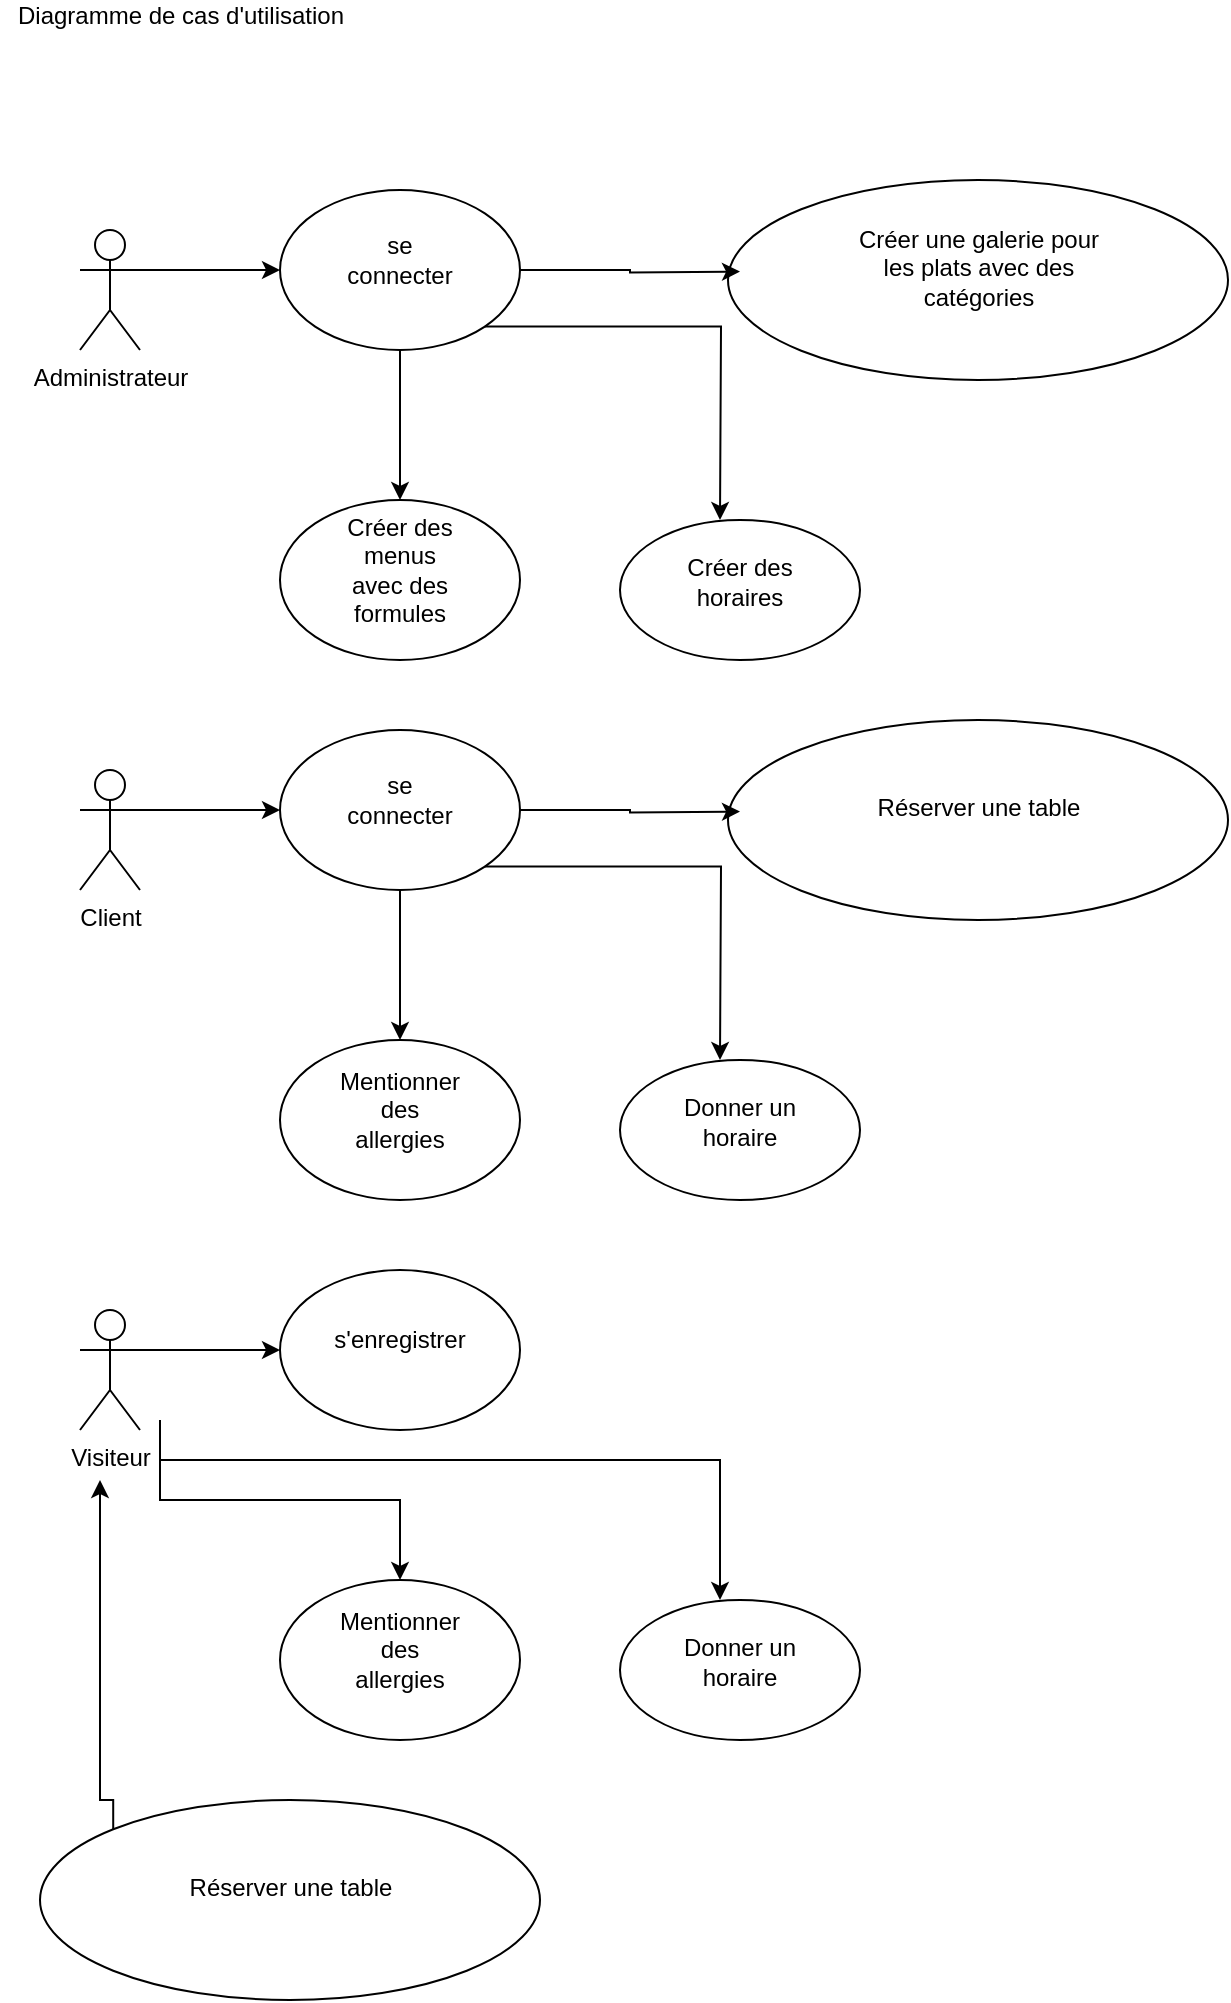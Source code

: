 <mxfile version="20.7.4" type="github">
  <diagram id="4P2TpbgXzhP-4KFeG8Nv" name="Page-1">
    <mxGraphModel dx="1231" dy="568" grid="1" gridSize="10" guides="1" tooltips="1" connect="1" arrows="1" fold="1" page="1" pageScale="1" pageWidth="827" pageHeight="1169" math="0" shadow="0">
      <root>
        <mxCell id="0" />
        <mxCell id="1" parent="0" />
        <mxCell id="2" value="&lt;div&gt;Diagramme de cas d&#39;utilisation&lt;/div&gt;&lt;div&gt;&lt;br&gt;&lt;/div&gt;" style="text;html=1;resizable=0;autosize=1;align=center;verticalAlign=middle;points=[];fillColor=none;strokeColor=none;rounded=0;" parent="1" vertex="1">
          <mxGeometry x="60" y="80" width="180" height="30" as="geometry" />
        </mxCell>
        <mxCell id="oijMVtfoC-c7ZMny98bf-25" style="edgeStyle=orthogonalEdgeStyle;rounded=0;orthogonalLoop=1;jettySize=auto;html=1;exitX=1;exitY=0.333;exitDx=0;exitDy=0;exitPerimeter=0;entryX=0;entryY=0.5;entryDx=0;entryDy=0;" parent="1" source="oijMVtfoC-c7ZMny98bf-12" target="oijMVtfoC-c7ZMny98bf-19" edge="1">
          <mxGeometry relative="1" as="geometry" />
        </mxCell>
        <mxCell id="oijMVtfoC-c7ZMny98bf-12" value="Administrateur" style="shape=umlActor;verticalLabelPosition=bottom;verticalAlign=top;html=1;outlineConnect=0;" parent="1" vertex="1">
          <mxGeometry x="100" y="195" width="30" height="60" as="geometry" />
        </mxCell>
        <mxCell id="oijMVtfoC-c7ZMny98bf-18" value="" style="group" parent="1" vertex="1" connectable="0">
          <mxGeometry x="200" y="175" width="120" height="80" as="geometry" />
        </mxCell>
        <mxCell id="oijMVtfoC-c7ZMny98bf-19" value="" style="ellipse;whiteSpace=wrap;html=1;" parent="oijMVtfoC-c7ZMny98bf-18" vertex="1">
          <mxGeometry width="120" height="80" as="geometry" />
        </mxCell>
        <mxCell id="oijMVtfoC-c7ZMny98bf-20" value="se connecter" style="text;html=1;strokeColor=none;fillColor=none;align=center;verticalAlign=middle;whiteSpace=wrap;rounded=0;" parent="oijMVtfoC-c7ZMny98bf-18" vertex="1">
          <mxGeometry x="30" y="20" width="60" height="30" as="geometry" />
        </mxCell>
        <mxCell id="oijMVtfoC-c7ZMny98bf-26" value="" style="group" parent="1" vertex="1" connectable="0">
          <mxGeometry x="200" y="330" width="120" height="80" as="geometry" />
        </mxCell>
        <mxCell id="oijMVtfoC-c7ZMny98bf-27" value="" style="ellipse;whiteSpace=wrap;html=1;" parent="oijMVtfoC-c7ZMny98bf-26" vertex="1">
          <mxGeometry width="120" height="80" as="geometry" />
        </mxCell>
        <mxCell id="oijMVtfoC-c7ZMny98bf-28" value="Créer des menus avec des formules" style="text;html=1;strokeColor=none;fillColor=none;align=center;verticalAlign=middle;whiteSpace=wrap;rounded=0;" parent="oijMVtfoC-c7ZMny98bf-26" vertex="1">
          <mxGeometry x="30" y="20" width="60" height="30" as="geometry" />
        </mxCell>
        <mxCell id="oijMVtfoC-c7ZMny98bf-29" value="" style="group" parent="1" vertex="1" connectable="0">
          <mxGeometry x="424" y="170" width="250" height="100" as="geometry" />
        </mxCell>
        <mxCell id="oijMVtfoC-c7ZMny98bf-30" value="" style="ellipse;whiteSpace=wrap;html=1;" parent="oijMVtfoC-c7ZMny98bf-29" vertex="1">
          <mxGeometry width="250.0" height="100" as="geometry" />
        </mxCell>
        <mxCell id="oijMVtfoC-c7ZMny98bf-31" value="Créer une galerie pour les plats avec des catégories" style="text;html=1;strokeColor=none;fillColor=none;align=center;verticalAlign=middle;whiteSpace=wrap;rounded=0;" parent="oijMVtfoC-c7ZMny98bf-29" vertex="1">
          <mxGeometry x="62.5" y="25" width="125.0" height="37.5" as="geometry" />
        </mxCell>
        <mxCell id="oijMVtfoC-c7ZMny98bf-34" style="edgeStyle=orthogonalEdgeStyle;rounded=0;orthogonalLoop=1;jettySize=auto;html=1;exitX=1;exitY=0.5;exitDx=0;exitDy=0;" parent="1" source="oijMVtfoC-c7ZMny98bf-19" edge="1">
          <mxGeometry relative="1" as="geometry">
            <mxPoint x="430" y="215.769" as="targetPoint" />
          </mxGeometry>
        </mxCell>
        <mxCell id="oijMVtfoC-c7ZMny98bf-35" style="edgeStyle=orthogonalEdgeStyle;rounded=0;orthogonalLoop=1;jettySize=auto;html=1;exitX=0.5;exitY=1;exitDx=0;exitDy=0;" parent="1" source="oijMVtfoC-c7ZMny98bf-19" target="oijMVtfoC-c7ZMny98bf-27" edge="1">
          <mxGeometry relative="1" as="geometry" />
        </mxCell>
        <mxCell id="V9nd8Epz2j4CVJ5qrW6O-2" style="edgeStyle=orthogonalEdgeStyle;rounded=0;orthogonalLoop=1;jettySize=auto;html=1;exitX=1;exitY=1;exitDx=0;exitDy=0;" edge="1" parent="1" source="oijMVtfoC-c7ZMny98bf-19">
          <mxGeometry relative="1" as="geometry">
            <mxPoint x="420" y="340" as="targetPoint" />
          </mxGeometry>
        </mxCell>
        <mxCell id="V9nd8Epz2j4CVJ5qrW6O-3" value="" style="group" vertex="1" connectable="0" parent="1">
          <mxGeometry x="370" y="340" width="120" height="70" as="geometry" />
        </mxCell>
        <mxCell id="V9nd8Epz2j4CVJ5qrW6O-4" value="" style="ellipse;whiteSpace=wrap;html=1;" vertex="1" parent="V9nd8Epz2j4CVJ5qrW6O-3">
          <mxGeometry width="120" height="70" as="geometry" />
        </mxCell>
        <mxCell id="V9nd8Epz2j4CVJ5qrW6O-5" value="Créer des horaires" style="text;html=1;strokeColor=none;fillColor=none;align=center;verticalAlign=middle;whiteSpace=wrap;rounded=0;" vertex="1" parent="V9nd8Epz2j4CVJ5qrW6O-3">
          <mxGeometry x="30" y="17.5" width="60" height="26.25" as="geometry" />
        </mxCell>
        <mxCell id="V9nd8Epz2j4CVJ5qrW6O-6" style="edgeStyle=orthogonalEdgeStyle;rounded=0;orthogonalLoop=1;jettySize=auto;html=1;exitX=1;exitY=0.333;exitDx=0;exitDy=0;exitPerimeter=0;entryX=0;entryY=0.5;entryDx=0;entryDy=0;" edge="1" source="V9nd8Epz2j4CVJ5qrW6O-7" target="V9nd8Epz2j4CVJ5qrW6O-9" parent="1">
          <mxGeometry relative="1" as="geometry" />
        </mxCell>
        <mxCell id="V9nd8Epz2j4CVJ5qrW6O-7" value="Client" style="shape=umlActor;verticalLabelPosition=bottom;verticalAlign=top;html=1;outlineConnect=0;" vertex="1" parent="1">
          <mxGeometry x="100" y="465" width="30" height="60" as="geometry" />
        </mxCell>
        <mxCell id="V9nd8Epz2j4CVJ5qrW6O-8" value="" style="group" vertex="1" connectable="0" parent="1">
          <mxGeometry x="200" y="445" width="120" height="80" as="geometry" />
        </mxCell>
        <mxCell id="V9nd8Epz2j4CVJ5qrW6O-9" value="" style="ellipse;whiteSpace=wrap;html=1;" vertex="1" parent="V9nd8Epz2j4CVJ5qrW6O-8">
          <mxGeometry width="120" height="80" as="geometry" />
        </mxCell>
        <mxCell id="V9nd8Epz2j4CVJ5qrW6O-10" value="se connecter" style="text;html=1;strokeColor=none;fillColor=none;align=center;verticalAlign=middle;whiteSpace=wrap;rounded=0;" vertex="1" parent="V9nd8Epz2j4CVJ5qrW6O-8">
          <mxGeometry x="30" y="20" width="60" height="30" as="geometry" />
        </mxCell>
        <mxCell id="V9nd8Epz2j4CVJ5qrW6O-11" value="" style="group" vertex="1" connectable="0" parent="1">
          <mxGeometry x="200" y="600" width="120" height="80" as="geometry" />
        </mxCell>
        <mxCell id="V9nd8Epz2j4CVJ5qrW6O-12" value="" style="ellipse;whiteSpace=wrap;html=1;" vertex="1" parent="V9nd8Epz2j4CVJ5qrW6O-11">
          <mxGeometry width="120" height="80" as="geometry" />
        </mxCell>
        <mxCell id="V9nd8Epz2j4CVJ5qrW6O-13" value="Mentionner des allergies" style="text;html=1;strokeColor=none;fillColor=none;align=center;verticalAlign=middle;whiteSpace=wrap;rounded=0;" vertex="1" parent="V9nd8Epz2j4CVJ5qrW6O-11">
          <mxGeometry x="30" y="20" width="60" height="30" as="geometry" />
        </mxCell>
        <mxCell id="V9nd8Epz2j4CVJ5qrW6O-14" value="" style="group" vertex="1" connectable="0" parent="1">
          <mxGeometry x="424" y="440" width="250" height="100" as="geometry" />
        </mxCell>
        <mxCell id="V9nd8Epz2j4CVJ5qrW6O-15" value="" style="ellipse;whiteSpace=wrap;html=1;" vertex="1" parent="V9nd8Epz2j4CVJ5qrW6O-14">
          <mxGeometry width="250.0" height="100" as="geometry" />
        </mxCell>
        <mxCell id="V9nd8Epz2j4CVJ5qrW6O-16" value="Réserver une table" style="text;html=1;strokeColor=none;fillColor=none;align=center;verticalAlign=middle;whiteSpace=wrap;rounded=0;" vertex="1" parent="V9nd8Epz2j4CVJ5qrW6O-14">
          <mxGeometry x="62.5" y="25" width="125.0" height="37.5" as="geometry" />
        </mxCell>
        <mxCell id="V9nd8Epz2j4CVJ5qrW6O-17" style="edgeStyle=orthogonalEdgeStyle;rounded=0;orthogonalLoop=1;jettySize=auto;html=1;exitX=1;exitY=0.5;exitDx=0;exitDy=0;" edge="1" source="V9nd8Epz2j4CVJ5qrW6O-9" parent="1">
          <mxGeometry relative="1" as="geometry">
            <mxPoint x="430" y="485.769" as="targetPoint" />
          </mxGeometry>
        </mxCell>
        <mxCell id="V9nd8Epz2j4CVJ5qrW6O-18" style="edgeStyle=orthogonalEdgeStyle;rounded=0;orthogonalLoop=1;jettySize=auto;html=1;exitX=0.5;exitY=1;exitDx=0;exitDy=0;" edge="1" source="V9nd8Epz2j4CVJ5qrW6O-9" target="V9nd8Epz2j4CVJ5qrW6O-12" parent="1">
          <mxGeometry relative="1" as="geometry" />
        </mxCell>
        <mxCell id="V9nd8Epz2j4CVJ5qrW6O-19" style="edgeStyle=orthogonalEdgeStyle;rounded=0;orthogonalLoop=1;jettySize=auto;html=1;exitX=1;exitY=1;exitDx=0;exitDy=0;" edge="1" source="V9nd8Epz2j4CVJ5qrW6O-9" parent="1">
          <mxGeometry relative="1" as="geometry">
            <mxPoint x="420" y="610" as="targetPoint" />
          </mxGeometry>
        </mxCell>
        <mxCell id="V9nd8Epz2j4CVJ5qrW6O-20" value="" style="group" vertex="1" connectable="0" parent="1">
          <mxGeometry x="370" y="610" width="120" height="70" as="geometry" />
        </mxCell>
        <mxCell id="V9nd8Epz2j4CVJ5qrW6O-21" value="" style="ellipse;whiteSpace=wrap;html=1;" vertex="1" parent="V9nd8Epz2j4CVJ5qrW6O-20">
          <mxGeometry width="120" height="70" as="geometry" />
        </mxCell>
        <mxCell id="V9nd8Epz2j4CVJ5qrW6O-22" value="Donner un horaire" style="text;html=1;strokeColor=none;fillColor=none;align=center;verticalAlign=middle;whiteSpace=wrap;rounded=0;" vertex="1" parent="V9nd8Epz2j4CVJ5qrW6O-20">
          <mxGeometry x="30" y="17.5" width="60" height="26.25" as="geometry" />
        </mxCell>
        <mxCell id="V9nd8Epz2j4CVJ5qrW6O-23" style="edgeStyle=orthogonalEdgeStyle;rounded=0;orthogonalLoop=1;jettySize=auto;html=1;exitX=1;exitY=0.333;exitDx=0;exitDy=0;exitPerimeter=0;entryX=0;entryY=0.5;entryDx=0;entryDy=0;" edge="1" source="V9nd8Epz2j4CVJ5qrW6O-24" target="V9nd8Epz2j4CVJ5qrW6O-26" parent="1">
          <mxGeometry relative="1" as="geometry" />
        </mxCell>
        <mxCell id="V9nd8Epz2j4CVJ5qrW6O-24" value="Visiteur" style="shape=umlActor;verticalLabelPosition=bottom;verticalAlign=top;html=1;outlineConnect=0;" vertex="1" parent="1">
          <mxGeometry x="100" y="735" width="30" height="60" as="geometry" />
        </mxCell>
        <mxCell id="V9nd8Epz2j4CVJ5qrW6O-25" value="" style="group" vertex="1" connectable="0" parent="1">
          <mxGeometry x="200" y="715" width="120" height="80" as="geometry" />
        </mxCell>
        <mxCell id="V9nd8Epz2j4CVJ5qrW6O-26" value="" style="ellipse;whiteSpace=wrap;html=1;" vertex="1" parent="V9nd8Epz2j4CVJ5qrW6O-25">
          <mxGeometry width="120" height="80" as="geometry" />
        </mxCell>
        <mxCell id="V9nd8Epz2j4CVJ5qrW6O-27" value="s&#39;enregistrer" style="text;html=1;strokeColor=none;fillColor=none;align=center;verticalAlign=middle;whiteSpace=wrap;rounded=0;" vertex="1" parent="V9nd8Epz2j4CVJ5qrW6O-25">
          <mxGeometry x="30" y="20" width="60" height="30" as="geometry" />
        </mxCell>
        <mxCell id="V9nd8Epz2j4CVJ5qrW6O-28" value="" style="group" vertex="1" connectable="0" parent="1">
          <mxGeometry x="200" y="870" width="120" height="80" as="geometry" />
        </mxCell>
        <mxCell id="V9nd8Epz2j4CVJ5qrW6O-29" value="" style="ellipse;whiteSpace=wrap;html=1;" vertex="1" parent="V9nd8Epz2j4CVJ5qrW6O-28">
          <mxGeometry width="120" height="80" as="geometry" />
        </mxCell>
        <mxCell id="V9nd8Epz2j4CVJ5qrW6O-30" value="Mentionner des allergies" style="text;html=1;strokeColor=none;fillColor=none;align=center;verticalAlign=middle;whiteSpace=wrap;rounded=0;" vertex="1" parent="V9nd8Epz2j4CVJ5qrW6O-28">
          <mxGeometry x="30" y="20" width="60" height="30" as="geometry" />
        </mxCell>
        <mxCell id="V9nd8Epz2j4CVJ5qrW6O-31" value="" style="group" vertex="1" connectable="0" parent="1">
          <mxGeometry x="80" y="980" width="250" height="100" as="geometry" />
        </mxCell>
        <mxCell id="V9nd8Epz2j4CVJ5qrW6O-32" value="" style="ellipse;whiteSpace=wrap;html=1;" vertex="1" parent="V9nd8Epz2j4CVJ5qrW6O-31">
          <mxGeometry width="250.0" height="100" as="geometry" />
        </mxCell>
        <mxCell id="V9nd8Epz2j4CVJ5qrW6O-33" value="Réserver une table" style="text;html=1;strokeColor=none;fillColor=none;align=center;verticalAlign=middle;whiteSpace=wrap;rounded=0;" vertex="1" parent="V9nd8Epz2j4CVJ5qrW6O-31">
          <mxGeometry x="62.5" y="25" width="125.0" height="37.5" as="geometry" />
        </mxCell>
        <mxCell id="V9nd8Epz2j4CVJ5qrW6O-35" style="edgeStyle=orthogonalEdgeStyle;rounded=0;orthogonalLoop=1;jettySize=auto;html=1;" edge="1" target="V9nd8Epz2j4CVJ5qrW6O-29" parent="1">
          <mxGeometry relative="1" as="geometry">
            <mxPoint x="140" y="790" as="sourcePoint" />
            <Array as="points">
              <mxPoint x="140" y="830" />
              <mxPoint x="260" y="830" />
            </Array>
          </mxGeometry>
        </mxCell>
        <mxCell id="V9nd8Epz2j4CVJ5qrW6O-36" style="edgeStyle=orthogonalEdgeStyle;rounded=0;orthogonalLoop=1;jettySize=auto;html=1;" edge="1" parent="1">
          <mxGeometry relative="1" as="geometry">
            <mxPoint x="420" y="880" as="targetPoint" />
            <mxPoint x="140" y="790" as="sourcePoint" />
            <Array as="points">
              <mxPoint x="140" y="810" />
              <mxPoint x="420" y="810" />
            </Array>
          </mxGeometry>
        </mxCell>
        <mxCell id="V9nd8Epz2j4CVJ5qrW6O-37" value="" style="group" vertex="1" connectable="0" parent="1">
          <mxGeometry x="370" y="880" width="120" height="70" as="geometry" />
        </mxCell>
        <mxCell id="V9nd8Epz2j4CVJ5qrW6O-38" value="" style="ellipse;whiteSpace=wrap;html=1;" vertex="1" parent="V9nd8Epz2j4CVJ5qrW6O-37">
          <mxGeometry width="120" height="70" as="geometry" />
        </mxCell>
        <mxCell id="V9nd8Epz2j4CVJ5qrW6O-39" value="Donner un horaire" style="text;html=1;strokeColor=none;fillColor=none;align=center;verticalAlign=middle;whiteSpace=wrap;rounded=0;" vertex="1" parent="V9nd8Epz2j4CVJ5qrW6O-37">
          <mxGeometry x="30" y="17.5" width="60" height="26.25" as="geometry" />
        </mxCell>
        <mxCell id="V9nd8Epz2j4CVJ5qrW6O-40" style="edgeStyle=orthogonalEdgeStyle;rounded=0;orthogonalLoop=1;jettySize=auto;html=1;exitX=0;exitY=0;exitDx=0;exitDy=0;" edge="1" parent="1" source="V9nd8Epz2j4CVJ5qrW6O-32">
          <mxGeometry relative="1" as="geometry">
            <mxPoint x="110" y="820" as="targetPoint" />
            <Array as="points">
              <mxPoint x="116" y="980" />
              <mxPoint x="110" y="980" />
            </Array>
          </mxGeometry>
        </mxCell>
      </root>
    </mxGraphModel>
  </diagram>
</mxfile>
